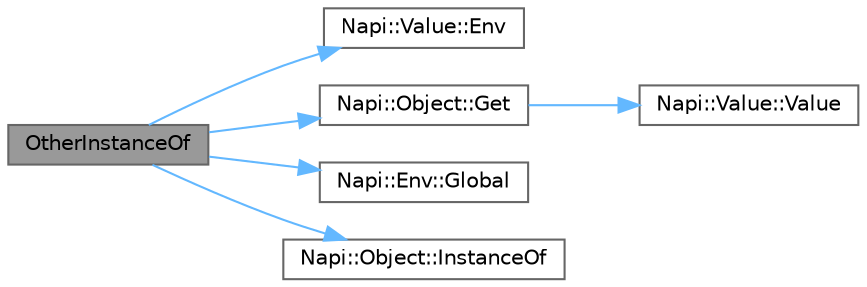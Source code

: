 digraph "OtherInstanceOf"
{
 // LATEX_PDF_SIZE
  bgcolor="transparent";
  edge [fontname=Helvetica,fontsize=10,labelfontname=Helvetica,labelfontsize=10];
  node [fontname=Helvetica,fontsize=10,shape=box,height=0.2,width=0.4];
  rankdir="LR";
  Node1 [id="Node000001",label="OtherInstanceOf",height=0.2,width=0.4,color="gray40", fillcolor="grey60", style="filled", fontcolor="black",tooltip=" "];
  Node1 -> Node2 [id="edge6_Node000001_Node000002",color="steelblue1",style="solid",tooltip=" "];
  Node2 [id="Node000002",label="Napi::Value::Env",height=0.2,width=0.4,color="grey40", fillcolor="white", style="filled",URL="$class_napi_1_1_value.html#a1e1930afac70f2811a222c363d892a42",tooltip="Gets the environment the value is associated with."];
  Node1 -> Node3 [id="edge7_Node000001_Node000003",color="steelblue1",style="solid",tooltip=" "];
  Node3 [id="Node000003",label="Napi::Object::Get",height=0.2,width=0.4,color="grey40", fillcolor="white", style="filled",URL="$class_napi_1_1_object.html#a4cc2ecc864b3e98b3b1f13393a7cdfdf",tooltip="Gets a property."];
  Node3 -> Node4 [id="edge8_Node000003_Node000004",color="steelblue1",style="solid",tooltip=" "];
  Node4 [id="Node000004",label="Napi::Value::Value",height=0.2,width=0.4,color="grey40", fillcolor="white", style="filled",URL="$class_napi_1_1_value.html#a91352891b563fb744683240949e458e4",tooltip="Creates a new empty Value instance."];
  Node1 -> Node5 [id="edge9_Node000001_Node000005",color="steelblue1",style="solid",tooltip=" "];
  Node5 [id="Node000005",label="Napi::Env::Global",height=0.2,width=0.4,color="grey40", fillcolor="white", style="filled",URL="$class_napi_1_1_env.html#a06f210136f1381a31046e1118dbc5c90",tooltip=" "];
  Node1 -> Node6 [id="edge10_Node000001_Node000006",color="steelblue1",style="solid",tooltip=" "];
  Node6 [id="Node000006",label="Napi::Object::InstanceOf",height=0.2,width=0.4,color="grey40", fillcolor="white", style="filled",URL="$class_napi_1_1_object.html#a109697df6456b29ab46c8c9e381e5ecc",tooltip=" "];
}
